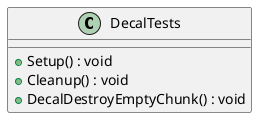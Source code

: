 @startuml
class DecalTests {
    + Setup() : void
    + Cleanup() : void
    + DecalDestroyEmptyChunk() : void
}
@enduml
